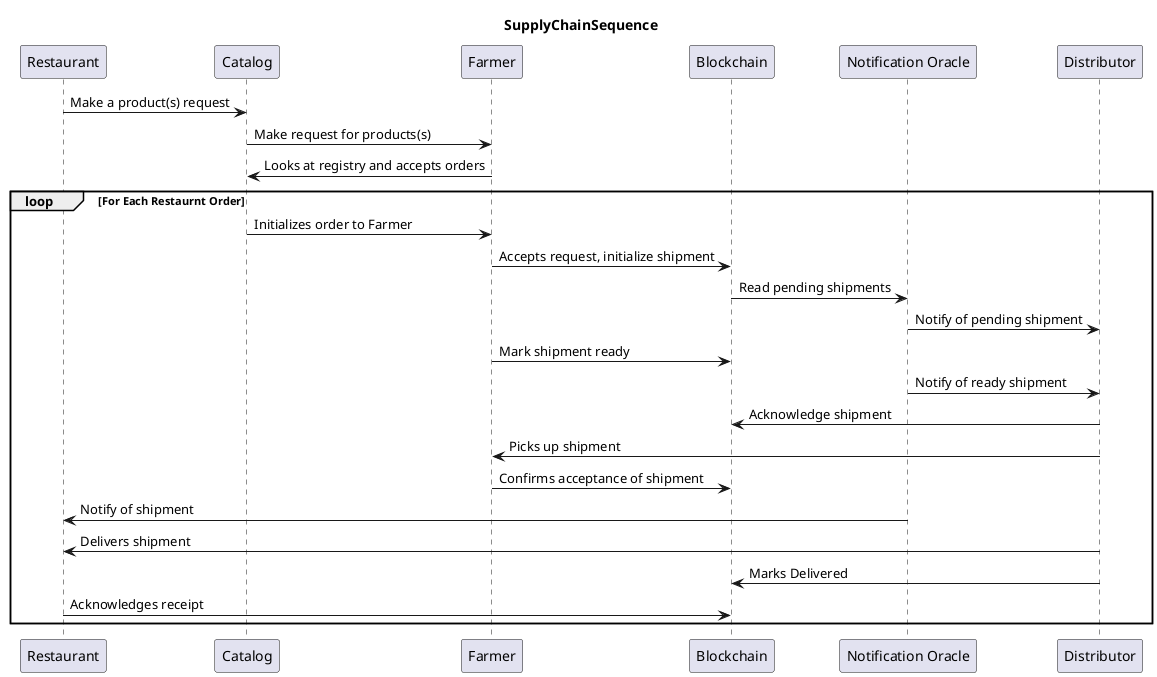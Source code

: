 @startuml

title SupplyChainSequence

Restaurant->Catalog: Make a product(s) request
Catalog->Farmer: Make request for products(s)
Farmer->Catalog: Looks at registry and accepts orders
loop For Each Restaurnt Order
    Catalog->Farmer: Initializes order to Farmer
    Farmer->Blockchain: Accepts request, initialize shipment
    Blockchain->"Notification Oracle": Read pending shipments
    "Notification Oracle"->Distributor: Notify of pending shipment
    Farmer->Blockchain: Mark shipment ready
    "Notification Oracle"->Distributor: Notify of ready shipment
    Distributor->Blockchain: Acknowledge shipment
    Distributor->Farmer: Picks up shipment
    Farmer->Blockchain: Confirms acceptance of shipment
    "Notification Oracle"->Restaurant: Notify of shipment
    Distributor->Restaurant: Delivers shipment
    Distributor->Blockchain: Marks Delivered
    Restaurant->Blockchain: Acknowledges receipt
end

@enduml
